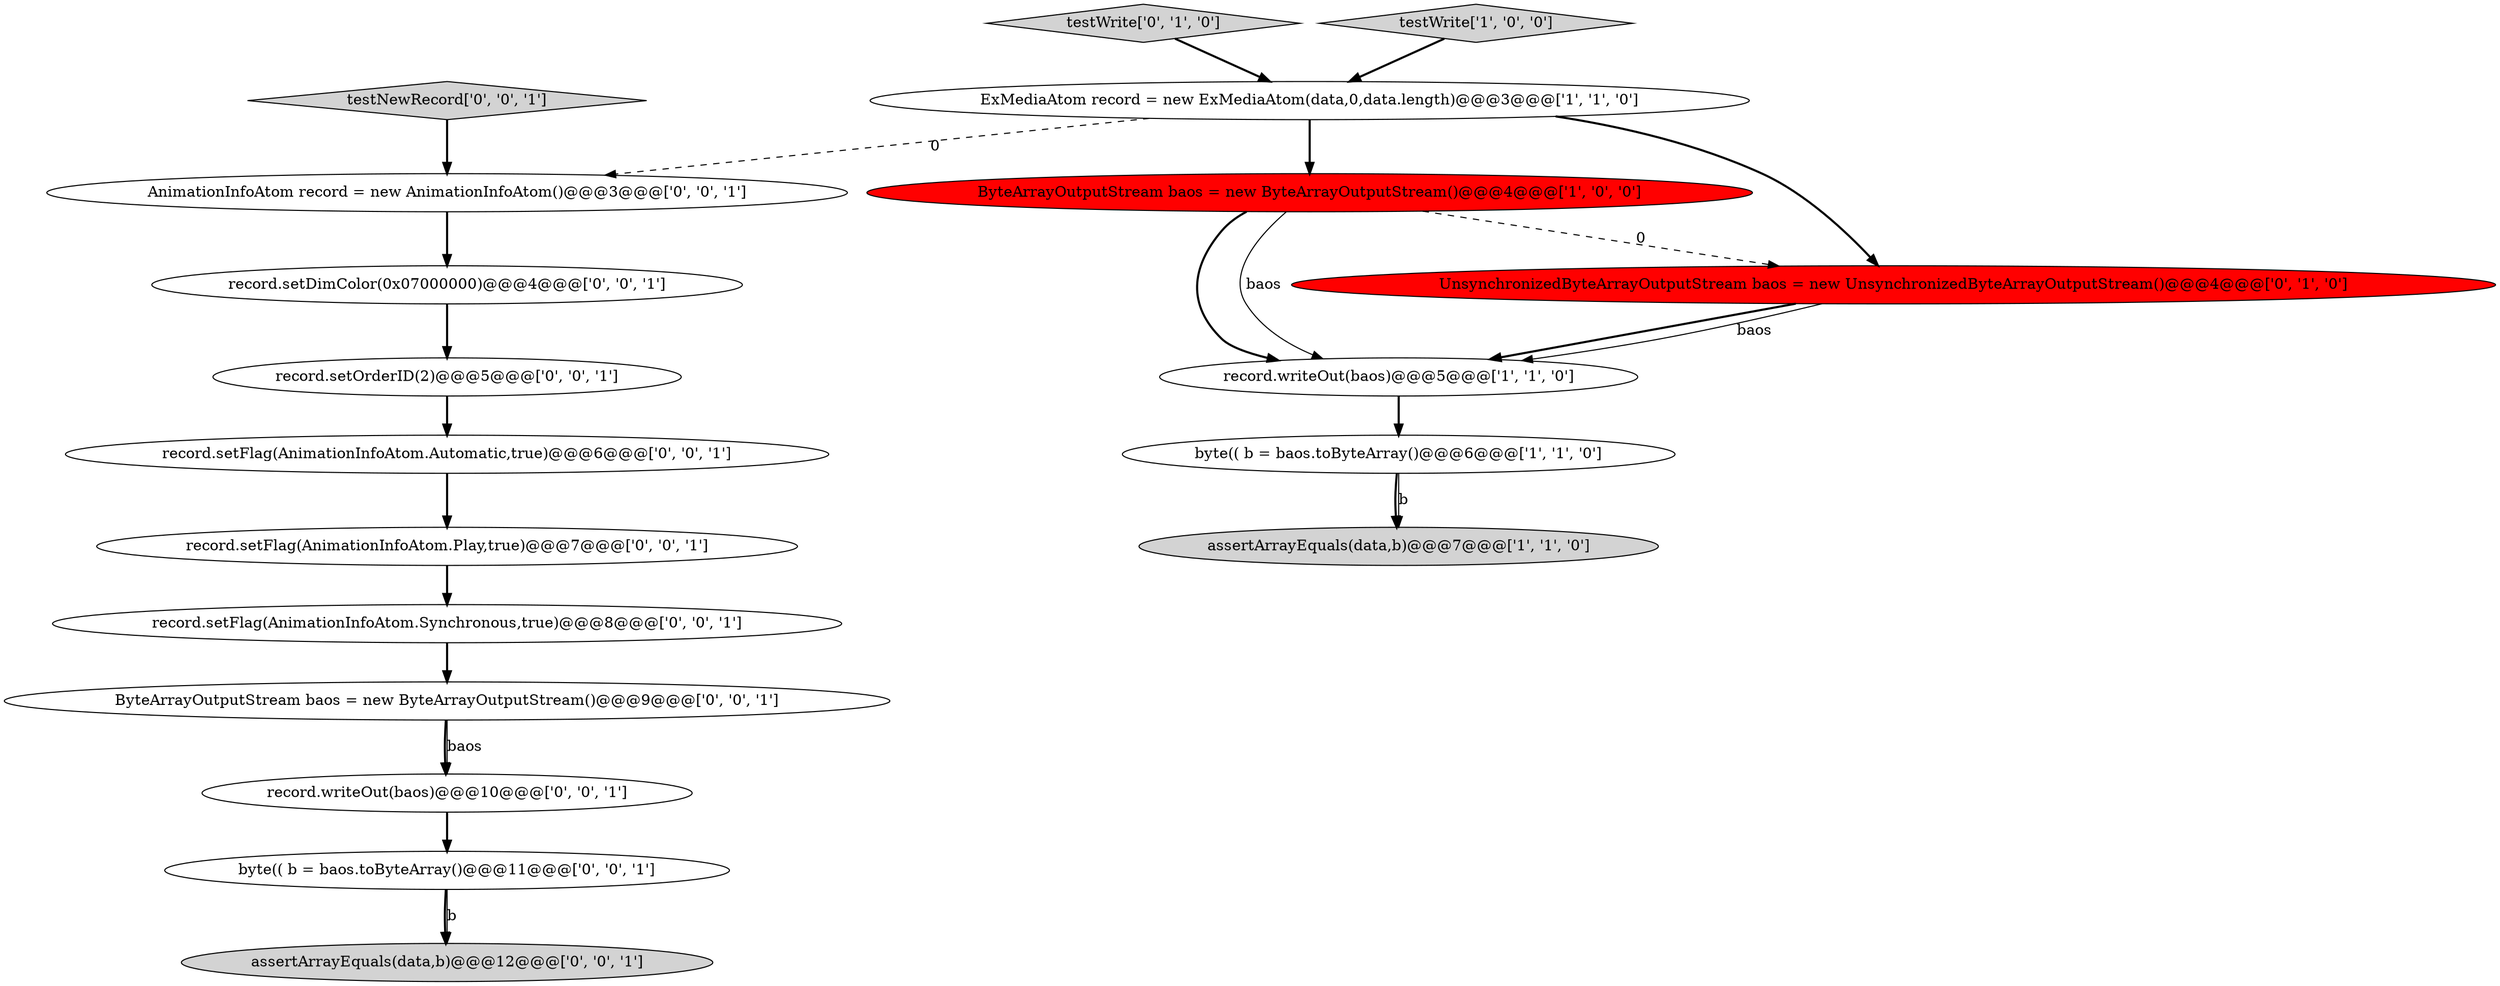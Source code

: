 digraph {
1 [style = filled, label = "ByteArrayOutputStream baos = new ByteArrayOutputStream()@@@4@@@['1', '0', '0']", fillcolor = red, shape = ellipse image = "AAA1AAABBB1BBB"];
10 [style = filled, label = "record.writeOut(baos)@@@10@@@['0', '0', '1']", fillcolor = white, shape = ellipse image = "AAA0AAABBB3BBB"];
2 [style = filled, label = "assertArrayEquals(data,b)@@@7@@@['1', '1', '0']", fillcolor = lightgray, shape = ellipse image = "AAA0AAABBB1BBB"];
4 [style = filled, label = "record.writeOut(baos)@@@5@@@['1', '1', '0']", fillcolor = white, shape = ellipse image = "AAA0AAABBB1BBB"];
6 [style = filled, label = "UnsynchronizedByteArrayOutputStream baos = new UnsynchronizedByteArrayOutputStream()@@@4@@@['0', '1', '0']", fillcolor = red, shape = ellipse image = "AAA1AAABBB2BBB"];
12 [style = filled, label = "record.setDimColor(0x07000000)@@@4@@@['0', '0', '1']", fillcolor = white, shape = ellipse image = "AAA0AAABBB3BBB"];
15 [style = filled, label = "byte(( b = baos.toByteArray()@@@11@@@['0', '0', '1']", fillcolor = white, shape = ellipse image = "AAA0AAABBB3BBB"];
8 [style = filled, label = "record.setOrderID(2)@@@5@@@['0', '0', '1']", fillcolor = white, shape = ellipse image = "AAA0AAABBB3BBB"];
9 [style = filled, label = "ByteArrayOutputStream baos = new ByteArrayOutputStream()@@@9@@@['0', '0', '1']", fillcolor = white, shape = ellipse image = "AAA0AAABBB3BBB"];
11 [style = filled, label = "AnimationInfoAtom record = new AnimationInfoAtom()@@@3@@@['0', '0', '1']", fillcolor = white, shape = ellipse image = "AAA0AAABBB3BBB"];
18 [style = filled, label = "assertArrayEquals(data,b)@@@12@@@['0', '0', '1']", fillcolor = lightgray, shape = ellipse image = "AAA0AAABBB3BBB"];
3 [style = filled, label = "byte(( b = baos.toByteArray()@@@6@@@['1', '1', '0']", fillcolor = white, shape = ellipse image = "AAA0AAABBB1BBB"];
7 [style = filled, label = "testWrite['0', '1', '0']", fillcolor = lightgray, shape = diamond image = "AAA0AAABBB2BBB"];
16 [style = filled, label = "record.setFlag(AnimationInfoAtom.Play,true)@@@7@@@['0', '0', '1']", fillcolor = white, shape = ellipse image = "AAA0AAABBB3BBB"];
13 [style = filled, label = "record.setFlag(AnimationInfoAtom.Automatic,true)@@@6@@@['0', '0', '1']", fillcolor = white, shape = ellipse image = "AAA0AAABBB3BBB"];
5 [style = filled, label = "ExMediaAtom record = new ExMediaAtom(data,0,data.length)@@@3@@@['1', '1', '0']", fillcolor = white, shape = ellipse image = "AAA0AAABBB1BBB"];
17 [style = filled, label = "testNewRecord['0', '0', '1']", fillcolor = lightgray, shape = diamond image = "AAA0AAABBB3BBB"];
14 [style = filled, label = "record.setFlag(AnimationInfoAtom.Synchronous,true)@@@8@@@['0', '0', '1']", fillcolor = white, shape = ellipse image = "AAA0AAABBB3BBB"];
0 [style = filled, label = "testWrite['1', '0', '0']", fillcolor = lightgray, shape = diamond image = "AAA0AAABBB1BBB"];
4->3 [style = bold, label=""];
1->4 [style = bold, label=""];
10->15 [style = bold, label=""];
11->12 [style = bold, label=""];
9->10 [style = bold, label=""];
15->18 [style = bold, label=""];
13->16 [style = bold, label=""];
5->1 [style = bold, label=""];
6->4 [style = bold, label=""];
7->5 [style = bold, label=""];
5->6 [style = bold, label=""];
3->2 [style = bold, label=""];
15->18 [style = solid, label="b"];
5->11 [style = dashed, label="0"];
6->4 [style = solid, label="baos"];
12->8 [style = bold, label=""];
3->2 [style = solid, label="b"];
1->6 [style = dashed, label="0"];
9->10 [style = solid, label="baos"];
16->14 [style = bold, label=""];
14->9 [style = bold, label=""];
1->4 [style = solid, label="baos"];
8->13 [style = bold, label=""];
0->5 [style = bold, label=""];
17->11 [style = bold, label=""];
}
